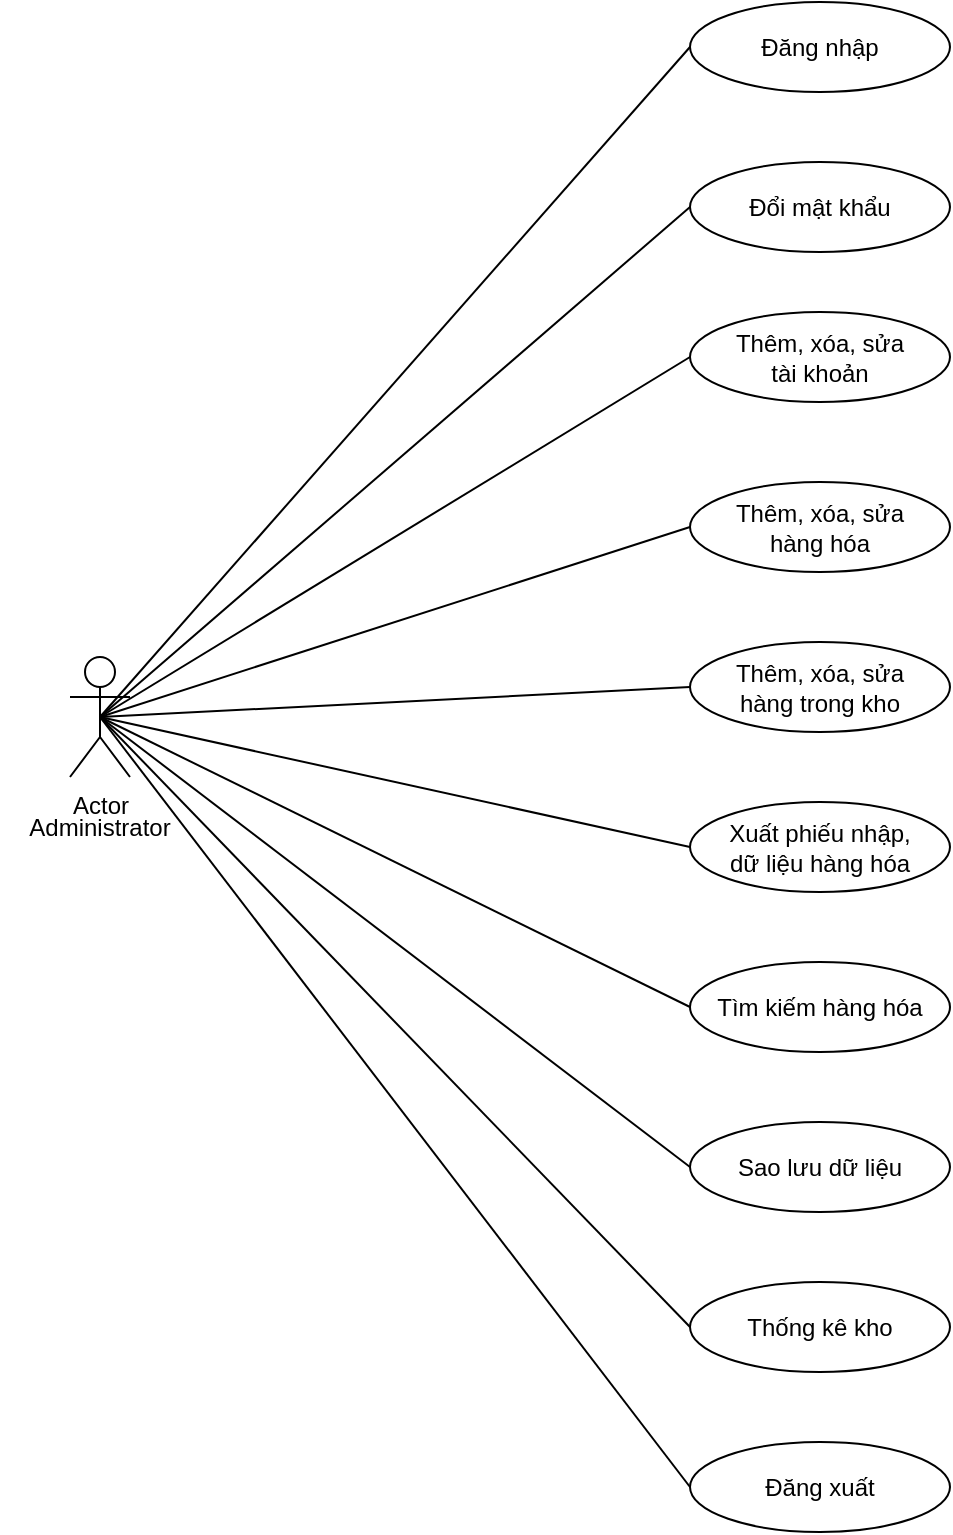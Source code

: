 <mxfile version="24.4.3" type="github">
  <diagram id="C5RBs43oDa-KdzZeNtuy" name="Page-1">
    <mxGraphModel dx="1938" dy="1051" grid="1" gridSize="10" guides="1" tooltips="1" connect="1" arrows="1" fold="1" page="1" pageScale="1" pageWidth="827" pageHeight="1169" math="0" shadow="0">
      <root>
        <mxCell id="WIyWlLk6GJQsqaUBKTNV-0" />
        <mxCell id="WIyWlLk6GJQsqaUBKTNV-1" parent="WIyWlLk6GJQsqaUBKTNV-0" />
        <UserObject label="Actor" tooltip="" id="-V9SVFJw8tuHf5zpe-CK-0">
          <mxCell style="shape=umlActor;verticalLabelPosition=bottom;verticalAlign=top;html=1;outlineConnect=0;direction=east;fontFamily=Helvetica;labelPadding=0;" vertex="1" parent="WIyWlLk6GJQsqaUBKTNV-1">
            <mxGeometry x="130" y="367.5" width="30" height="60" as="geometry" />
          </mxCell>
        </UserObject>
        <mxCell id="-V9SVFJw8tuHf5zpe-CK-2" value="Administrator" style="text;html=1;align=center;verticalAlign=middle;whiteSpace=wrap;rounded=0;" vertex="1" parent="WIyWlLk6GJQsqaUBKTNV-1">
          <mxGeometry x="95" y="437.5" width="100" height="30" as="geometry" />
        </mxCell>
        <mxCell id="-V9SVFJw8tuHf5zpe-CK-3" value="" style="ellipse;whiteSpace=wrap;html=1;" vertex="1" parent="WIyWlLk6GJQsqaUBKTNV-1">
          <mxGeometry x="440" y="40" width="130" height="45" as="geometry" />
        </mxCell>
        <mxCell id="-V9SVFJw8tuHf5zpe-CK-4" value="Đăng nhập" style="text;html=1;align=center;verticalAlign=middle;whiteSpace=wrap;rounded=0;" vertex="1" parent="WIyWlLk6GJQsqaUBKTNV-1">
          <mxGeometry x="445" y="47.5" width="120" height="30" as="geometry" />
        </mxCell>
        <mxCell id="-V9SVFJw8tuHf5zpe-CK-6" value="" style="ellipse;whiteSpace=wrap;html=1;" vertex="1" parent="WIyWlLk6GJQsqaUBKTNV-1">
          <mxGeometry x="440" y="120" width="130" height="45" as="geometry" />
        </mxCell>
        <mxCell id="-V9SVFJw8tuHf5zpe-CK-7" value="Đổi mật khẩu" style="text;html=1;align=center;verticalAlign=middle;whiteSpace=wrap;rounded=0;" vertex="1" parent="WIyWlLk6GJQsqaUBKTNV-1">
          <mxGeometry x="445" y="127.5" width="120" height="30" as="geometry" />
        </mxCell>
        <mxCell id="-V9SVFJw8tuHf5zpe-CK-9" value="" style="ellipse;whiteSpace=wrap;html=1;" vertex="1" parent="WIyWlLk6GJQsqaUBKTNV-1">
          <mxGeometry x="440" y="195" width="130" height="45" as="geometry" />
        </mxCell>
        <mxCell id="-V9SVFJw8tuHf5zpe-CK-10" value="Thêm, xóa, sửa&lt;div&gt;tài khoản&lt;/div&gt;" style="text;html=1;align=center;verticalAlign=middle;whiteSpace=wrap;rounded=0;" vertex="1" parent="WIyWlLk6GJQsqaUBKTNV-1">
          <mxGeometry x="445" y="202.5" width="120" height="30" as="geometry" />
        </mxCell>
        <mxCell id="-V9SVFJw8tuHf5zpe-CK-11" value="" style="ellipse;whiteSpace=wrap;html=1;" vertex="1" parent="WIyWlLk6GJQsqaUBKTNV-1">
          <mxGeometry x="440" y="280" width="130" height="45" as="geometry" />
        </mxCell>
        <mxCell id="-V9SVFJw8tuHf5zpe-CK-12" value="Thêm, xóa, sửa&lt;div&gt;hàng hóa&lt;/div&gt;" style="text;html=1;align=center;verticalAlign=middle;whiteSpace=wrap;rounded=0;" vertex="1" parent="WIyWlLk6GJQsqaUBKTNV-1">
          <mxGeometry x="445" y="287.5" width="120" height="30" as="geometry" />
        </mxCell>
        <mxCell id="-V9SVFJw8tuHf5zpe-CK-13" value="" style="ellipse;whiteSpace=wrap;html=1;" vertex="1" parent="WIyWlLk6GJQsqaUBKTNV-1">
          <mxGeometry x="440" y="360" width="130" height="45" as="geometry" />
        </mxCell>
        <mxCell id="-V9SVFJw8tuHf5zpe-CK-14" value="Thêm, xóa, sửa&lt;div&gt;hàng trong kho&lt;/div&gt;" style="text;html=1;align=center;verticalAlign=middle;whiteSpace=wrap;rounded=0;" vertex="1" parent="WIyWlLk6GJQsqaUBKTNV-1">
          <mxGeometry x="445" y="367.5" width="120" height="30" as="geometry" />
        </mxCell>
        <mxCell id="-V9SVFJw8tuHf5zpe-CK-15" value="" style="ellipse;whiteSpace=wrap;html=1;" vertex="1" parent="WIyWlLk6GJQsqaUBKTNV-1">
          <mxGeometry x="440" y="440" width="130" height="45" as="geometry" />
        </mxCell>
        <mxCell id="-V9SVFJw8tuHf5zpe-CK-16" value="Xuất phiếu nhập,&lt;div&gt;dữ liệu hàng hóa&lt;/div&gt;" style="text;html=1;align=center;verticalAlign=middle;whiteSpace=wrap;rounded=0;" vertex="1" parent="WIyWlLk6GJQsqaUBKTNV-1">
          <mxGeometry x="445" y="447.5" width="120" height="30" as="geometry" />
        </mxCell>
        <mxCell id="-V9SVFJw8tuHf5zpe-CK-17" value="" style="ellipse;whiteSpace=wrap;html=1;" vertex="1" parent="WIyWlLk6GJQsqaUBKTNV-1">
          <mxGeometry x="440" y="520" width="130" height="45" as="geometry" />
        </mxCell>
        <mxCell id="-V9SVFJw8tuHf5zpe-CK-18" value="Tìm kiếm hàng hóa" style="text;html=1;align=center;verticalAlign=middle;whiteSpace=wrap;rounded=0;" vertex="1" parent="WIyWlLk6GJQsqaUBKTNV-1">
          <mxGeometry x="445" y="527.5" width="120" height="30" as="geometry" />
        </mxCell>
        <mxCell id="-V9SVFJw8tuHf5zpe-CK-19" value="" style="ellipse;whiteSpace=wrap;html=1;" vertex="1" parent="WIyWlLk6GJQsqaUBKTNV-1">
          <mxGeometry x="440" y="600" width="130" height="45" as="geometry" />
        </mxCell>
        <mxCell id="-V9SVFJw8tuHf5zpe-CK-20" value="Sao lưu dữ liệu" style="text;html=1;align=center;verticalAlign=middle;whiteSpace=wrap;rounded=0;" vertex="1" parent="WIyWlLk6GJQsqaUBKTNV-1">
          <mxGeometry x="445" y="607.5" width="120" height="30" as="geometry" />
        </mxCell>
        <mxCell id="-V9SVFJw8tuHf5zpe-CK-21" value="" style="ellipse;whiteSpace=wrap;html=1;" vertex="1" parent="WIyWlLk6GJQsqaUBKTNV-1">
          <mxGeometry x="440" y="680" width="130" height="45" as="geometry" />
        </mxCell>
        <mxCell id="-V9SVFJw8tuHf5zpe-CK-22" value="Thống kê kho" style="text;html=1;align=center;verticalAlign=middle;whiteSpace=wrap;rounded=0;" vertex="1" parent="WIyWlLk6GJQsqaUBKTNV-1">
          <mxGeometry x="445" y="687.5" width="120" height="30" as="geometry" />
        </mxCell>
        <mxCell id="-V9SVFJw8tuHf5zpe-CK-30" value="" style="ellipse;whiteSpace=wrap;html=1;" vertex="1" parent="WIyWlLk6GJQsqaUBKTNV-1">
          <mxGeometry x="440" y="760" width="130" height="45" as="geometry" />
        </mxCell>
        <mxCell id="-V9SVFJw8tuHf5zpe-CK-31" value="Đăng xuất" style="text;html=1;align=center;verticalAlign=middle;whiteSpace=wrap;rounded=0;" vertex="1" parent="WIyWlLk6GJQsqaUBKTNV-1">
          <mxGeometry x="445" y="767.5" width="120" height="30" as="geometry" />
        </mxCell>
        <mxCell id="-V9SVFJw8tuHf5zpe-CK-33" value="" style="endArrow=none;html=1;rounded=0;exitX=0.5;exitY=0.5;exitDx=0;exitDy=0;exitPerimeter=0;entryX=0;entryY=0.5;entryDx=0;entryDy=0;" edge="1" parent="WIyWlLk6GJQsqaUBKTNV-1" source="-V9SVFJw8tuHf5zpe-CK-0" target="-V9SVFJw8tuHf5zpe-CK-3">
          <mxGeometry width="50" height="50" relative="1" as="geometry">
            <mxPoint x="150" y="300" as="sourcePoint" />
            <mxPoint x="200" y="250" as="targetPoint" />
          </mxGeometry>
        </mxCell>
        <mxCell id="-V9SVFJw8tuHf5zpe-CK-34" value="" style="endArrow=none;html=1;rounded=0;entryX=0;entryY=0.5;entryDx=0;entryDy=0;exitX=0.5;exitY=0.5;exitDx=0;exitDy=0;exitPerimeter=0;" edge="1" parent="WIyWlLk6GJQsqaUBKTNV-1" source="-V9SVFJw8tuHf5zpe-CK-0" target="-V9SVFJw8tuHf5zpe-CK-6">
          <mxGeometry width="50" height="50" relative="1" as="geometry">
            <mxPoint x="150" y="330" as="sourcePoint" />
            <mxPoint x="200" y="280" as="targetPoint" />
          </mxGeometry>
        </mxCell>
        <mxCell id="-V9SVFJw8tuHf5zpe-CK-35" value="" style="endArrow=none;html=1;rounded=0;exitX=0.5;exitY=0.5;exitDx=0;exitDy=0;exitPerimeter=0;entryX=0;entryY=0.5;entryDx=0;entryDy=0;" edge="1" parent="WIyWlLk6GJQsqaUBKTNV-1" source="-V9SVFJw8tuHf5zpe-CK-0" target="-V9SVFJw8tuHf5zpe-CK-30">
          <mxGeometry width="50" height="50" relative="1" as="geometry">
            <mxPoint x="210" y="527.5" as="sourcePoint" />
            <mxPoint x="330" y="710" as="targetPoint" />
          </mxGeometry>
        </mxCell>
        <mxCell id="-V9SVFJw8tuHf5zpe-CK-36" value="" style="endArrow=none;html=1;rounded=0;entryX=0;entryY=0.5;entryDx=0;entryDy=0;exitX=0.5;exitY=0.5;exitDx=0;exitDy=0;exitPerimeter=0;" edge="1" parent="WIyWlLk6GJQsqaUBKTNV-1" source="-V9SVFJw8tuHf5zpe-CK-0" target="-V9SVFJw8tuHf5zpe-CK-21">
          <mxGeometry width="50" height="50" relative="1" as="geometry">
            <mxPoint x="210" y="527.5" as="sourcePoint" />
            <mxPoint x="260" y="477.5" as="targetPoint" />
          </mxGeometry>
        </mxCell>
        <mxCell id="-V9SVFJw8tuHf5zpe-CK-37" value="" style="endArrow=none;html=1;rounded=0;entryX=0;entryY=0.5;entryDx=0;entryDy=0;exitX=0.5;exitY=0.5;exitDx=0;exitDy=0;exitPerimeter=0;" edge="1" parent="WIyWlLk6GJQsqaUBKTNV-1" source="-V9SVFJw8tuHf5zpe-CK-0" target="-V9SVFJw8tuHf5zpe-CK-19">
          <mxGeometry width="50" height="50" relative="1" as="geometry">
            <mxPoint x="210" y="527.5" as="sourcePoint" />
            <mxPoint x="260" y="477.5" as="targetPoint" />
          </mxGeometry>
        </mxCell>
        <mxCell id="-V9SVFJw8tuHf5zpe-CK-38" value="" style="endArrow=none;html=1;rounded=0;entryX=0;entryY=0.5;entryDx=0;entryDy=0;exitX=0.5;exitY=0.5;exitDx=0;exitDy=0;exitPerimeter=0;" edge="1" parent="WIyWlLk6GJQsqaUBKTNV-1" source="-V9SVFJw8tuHf5zpe-CK-0" target="-V9SVFJw8tuHf5zpe-CK-17">
          <mxGeometry width="50" height="50" relative="1" as="geometry">
            <mxPoint x="210" y="527.5" as="sourcePoint" />
            <mxPoint x="260" y="477.5" as="targetPoint" />
          </mxGeometry>
        </mxCell>
        <mxCell id="-V9SVFJw8tuHf5zpe-CK-39" value="" style="endArrow=none;html=1;rounded=0;entryX=0;entryY=0.5;entryDx=0;entryDy=0;exitX=0.5;exitY=0.5;exitDx=0;exitDy=0;exitPerimeter=0;" edge="1" parent="WIyWlLk6GJQsqaUBKTNV-1" source="-V9SVFJw8tuHf5zpe-CK-0" target="-V9SVFJw8tuHf5zpe-CK-15">
          <mxGeometry width="50" height="50" relative="1" as="geometry">
            <mxPoint x="210" y="527.5" as="sourcePoint" />
            <mxPoint x="260" y="477.5" as="targetPoint" />
          </mxGeometry>
        </mxCell>
        <mxCell id="-V9SVFJw8tuHf5zpe-CK-40" value="" style="endArrow=none;html=1;rounded=0;entryX=0;entryY=0.5;entryDx=0;entryDy=0;exitX=0.5;exitY=0.5;exitDx=0;exitDy=0;exitPerimeter=0;" edge="1" parent="WIyWlLk6GJQsqaUBKTNV-1" source="-V9SVFJw8tuHf5zpe-CK-0" target="-V9SVFJw8tuHf5zpe-CK-13">
          <mxGeometry width="50" height="50" relative="1" as="geometry">
            <mxPoint x="210" y="527.5" as="sourcePoint" />
            <mxPoint x="260" y="477.5" as="targetPoint" />
          </mxGeometry>
        </mxCell>
        <mxCell id="-V9SVFJw8tuHf5zpe-CK-41" value="" style="endArrow=none;html=1;rounded=0;entryX=0;entryY=0.5;entryDx=0;entryDy=0;exitX=0.5;exitY=0.5;exitDx=0;exitDy=0;exitPerimeter=0;" edge="1" parent="WIyWlLk6GJQsqaUBKTNV-1" source="-V9SVFJw8tuHf5zpe-CK-0" target="-V9SVFJw8tuHf5zpe-CK-11">
          <mxGeometry width="50" height="50" relative="1" as="geometry">
            <mxPoint x="210" y="527.5" as="sourcePoint" />
            <mxPoint x="260" y="477.5" as="targetPoint" />
          </mxGeometry>
        </mxCell>
        <mxCell id="-V9SVFJw8tuHf5zpe-CK-42" value="" style="endArrow=none;html=1;rounded=0;entryX=0;entryY=0.5;entryDx=0;entryDy=0;exitX=0.5;exitY=0.5;exitDx=0;exitDy=0;exitPerimeter=0;" edge="1" parent="WIyWlLk6GJQsqaUBKTNV-1" source="-V9SVFJw8tuHf5zpe-CK-0" target="-V9SVFJw8tuHf5zpe-CK-9">
          <mxGeometry width="50" height="50" relative="1" as="geometry">
            <mxPoint x="210" y="527.5" as="sourcePoint" />
            <mxPoint x="260" y="477.5" as="targetPoint" />
          </mxGeometry>
        </mxCell>
      </root>
    </mxGraphModel>
  </diagram>
</mxfile>
